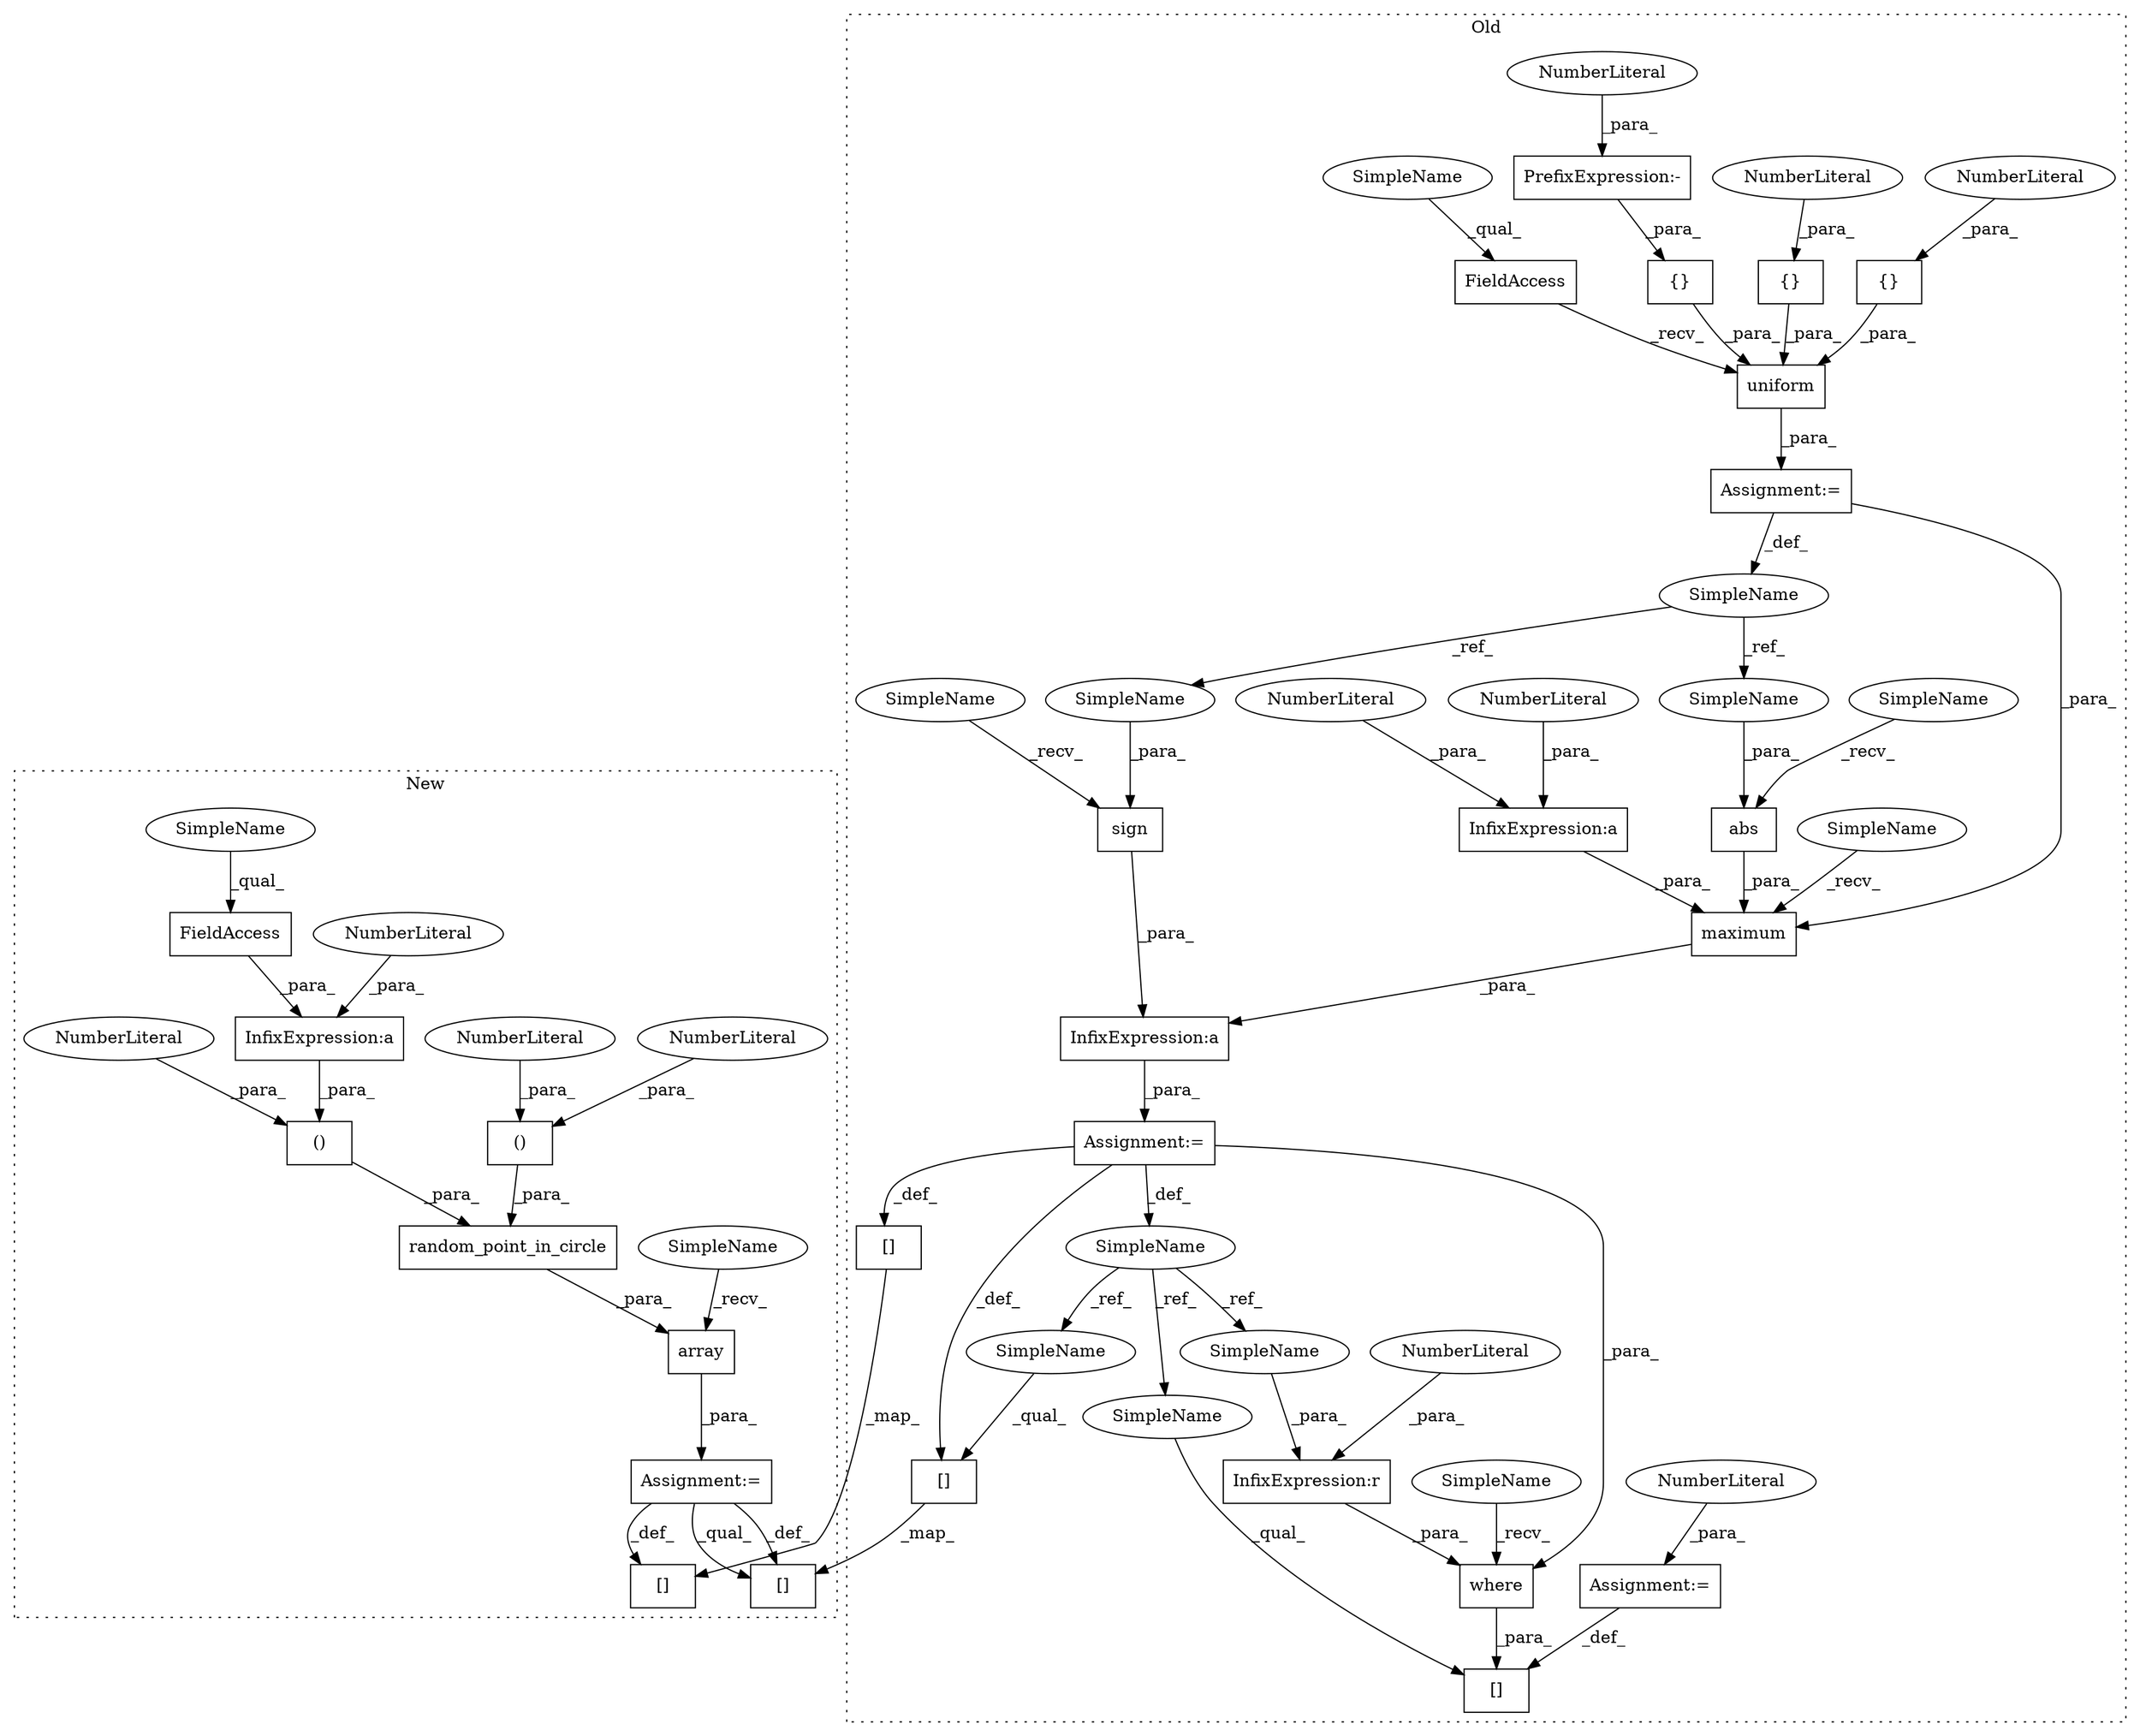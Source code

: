 digraph G {
subgraph cluster0 {
1 [label="abs" a="32" s="8950,8964" l="4,1" shape="box"];
3 [label="[]" a="2" s="9053,9074" l="5,1" shape="box"];
6 [label="InfixExpression:a" a="27" s="8927" l="3" shape="box"];
9 [label="InfixExpression:a" a="27" s="8967" l="3" shape="box"];
10 [label="NumberLiteral" a="34" s="8966" l="1" shape="ellipse"];
11 [label="{}" a="4" s="8868,8872" l="1,1" shape="box"];
15 [label="NumberLiteral" a="34" s="8869" l="3" shape="ellipse"];
16 [label="[]" a="2" s="8979,9018" l="11,1" shape="box"];
17 [label="{}" a="4" s="8883,8885" l="1,1" shape="box"];
18 [label="NumberLiteral" a="34" s="8884" l="1" shape="ellipse"];
19 [label="{}" a="4" s="8850,8855" l="1,1" shape="box"];
21 [label="NumberLiteral" a="34" s="8970" l="1" shape="ellipse"];
22 [label="sign" a="32" s="8911,8926" l="5,1" shape="box"];
23 [label="SimpleName" a="42" s="8807" l="10" shape="ellipse"];
24 [label="PrefixExpression:-" a="38" s="8851" l="1" shape="box"];
25 [label="NumberLiteral" a="34" s="8852" l="3" shape="ellipse"];
26 [label="uniform" a="32" s="8831,8886" l="8,1" shape="box"];
27 [label="InfixExpression:r" a="27" s="9012" l="4" shape="box"];
28 [label="NumberLiteral" a="34" s="9016" l="1" shape="ellipse"];
31 [label="FieldAccess" a="22" s="8818" l="12" shape="box"];
32 [label="maximum" a="32" s="8936,8971" l="8,1" shape="box"];
33 [label="SimpleName" a="42" s="8893" l="10" shape="ellipse"];
34 [label="where" a="32" s="8996,9017" l="6,1" shape="box"];
35 [label="Assignment:=" a="7" s="8903" l="1" shape="box"];
36 [label="Assignment:=" a="7" s="9019" l="1" shape="box"];
37 [label="NumberLiteral" a="34" s="9020" l="3" shape="ellipse"];
39 [label="Assignment:=" a="7" s="8817" l="1" shape="box"];
41 [label="[]" a="2" s="9029,9041" l="11,1" shape="box"];
42 [label="SimpleName" a="42" s="8979" l="10" shape="ellipse"];
43 [label="SimpleName" a="42" s="9002" l="10" shape="ellipse"];
44 [label="SimpleName" a="42" s="9029" l="10" shape="ellipse"];
47 [label="SimpleName" a="42" s="8944" l="5" shape="ellipse"];
48 [label="SimpleName" a="42" s="8818" l="5" shape="ellipse"];
49 [label="SimpleName" a="42" s="8990" l="5" shape="ellipse"];
50 [label="SimpleName" a="42" s="8930" l="5" shape="ellipse"];
51 [label="SimpleName" a="42" s="8905" l="5" shape="ellipse"];
52 [label="SimpleName" a="42" s="8954" l="10" shape="ellipse"];
53 [label="SimpleName" a="42" s="8916" l="10" shape="ellipse"];
label = "Old";
style="dotted";
}
subgraph cluster1 {
2 [label="random_point_in_circle" a="32" s="8913,8995" l="28,2" shape="box"];
4 [label="[]" a="2" s="9033,9054" l="5,1" shape="box"];
5 [label="()" a="106" s="8976" l="19" shape="box"];
7 [label="InfixExpression:a" a="27" s="8957" l="3" shape="box"];
8 [label="()" a="106" s="8941" l="28" shape="box"];
12 [label="NumberLiteral" a="34" s="8956" l="1" shape="ellipse"];
13 [label="NumberLiteral" a="34" s="8976" l="3" shape="ellipse"];
14 [label="NumberLiteral" a="34" s="8941" l="1" shape="ellipse"];
20 [label="NumberLiteral" a="34" s="8992" l="3" shape="ellipse"];
29 [label="array" a="32" s="8907,8997" l="6,1" shape="box"];
30 [label="FieldAccess" a="22" s="8960" l="8" shape="box"];
38 [label="Assignment:=" a="7" s="8900" l="1" shape="box"];
40 [label="[]" a="2" s="9004,9021" l="16,1" shape="box"];
45 [label="SimpleName" a="42" s="8901" l="5" shape="ellipse"];
46 [label="SimpleName" a="42" s="8960" l="5" shape="ellipse"];
label = "New";
style="dotted";
}
1 -> 32 [label="_para_"];
2 -> 29 [label="_para_"];
3 -> 4 [label="_map_"];
5 -> 2 [label="_para_"];
6 -> 35 [label="_para_"];
7 -> 8 [label="_para_"];
8 -> 2 [label="_para_"];
9 -> 32 [label="_para_"];
10 -> 9 [label="_para_"];
11 -> 26 [label="_para_"];
12 -> 7 [label="_para_"];
13 -> 5 [label="_para_"];
14 -> 8 [label="_para_"];
15 -> 11 [label="_para_"];
17 -> 26 [label="_para_"];
18 -> 17 [label="_para_"];
19 -> 26 [label="_para_"];
20 -> 5 [label="_para_"];
21 -> 9 [label="_para_"];
22 -> 6 [label="_para_"];
23 -> 52 [label="_ref_"];
23 -> 53 [label="_ref_"];
24 -> 19 [label="_para_"];
25 -> 24 [label="_para_"];
26 -> 39 [label="_para_"];
27 -> 34 [label="_para_"];
28 -> 27 [label="_para_"];
29 -> 38 [label="_para_"];
30 -> 7 [label="_para_"];
31 -> 26 [label="_recv_"];
32 -> 6 [label="_para_"];
33 -> 43 [label="_ref_"];
33 -> 44 [label="_ref_"];
33 -> 42 [label="_ref_"];
34 -> 16 [label="_para_"];
35 -> 41 [label="_def_"];
35 -> 33 [label="_def_"];
35 -> 3 [label="_def_"];
35 -> 34 [label="_para_"];
36 -> 16 [label="_def_"];
37 -> 36 [label="_para_"];
38 -> 40 [label="_def_"];
38 -> 4 [label="_def_"];
38 -> 40 [label="_qual_"];
39 -> 32 [label="_para_"];
39 -> 23 [label="_def_"];
41 -> 40 [label="_map_"];
42 -> 16 [label="_qual_"];
43 -> 27 [label="_para_"];
44 -> 41 [label="_qual_"];
45 -> 29 [label="_recv_"];
46 -> 30 [label="_qual_"];
47 -> 1 [label="_recv_"];
48 -> 31 [label="_qual_"];
49 -> 34 [label="_recv_"];
50 -> 32 [label="_recv_"];
51 -> 22 [label="_recv_"];
52 -> 1 [label="_para_"];
53 -> 22 [label="_para_"];
}